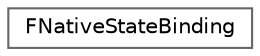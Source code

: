 digraph "Graphical Class Hierarchy"
{
 // INTERACTIVE_SVG=YES
 // LATEX_PDF_SIZE
  bgcolor="transparent";
  edge [fontname=Helvetica,fontsize=10,labelfontname=Helvetica,labelfontsize=10];
  node [fontname=Helvetica,fontsize=10,shape=box,height=0.2,width=0.4];
  rankdir="LR";
  Node0 [id="Node000000",label="FNativeStateBinding",height=0.2,width=0.4,color="grey40", fillcolor="white", style="filled",URL="$db/d0d/structFNativeStateBinding.html",tooltip="Binding allowing native notification of state changes."];
}
